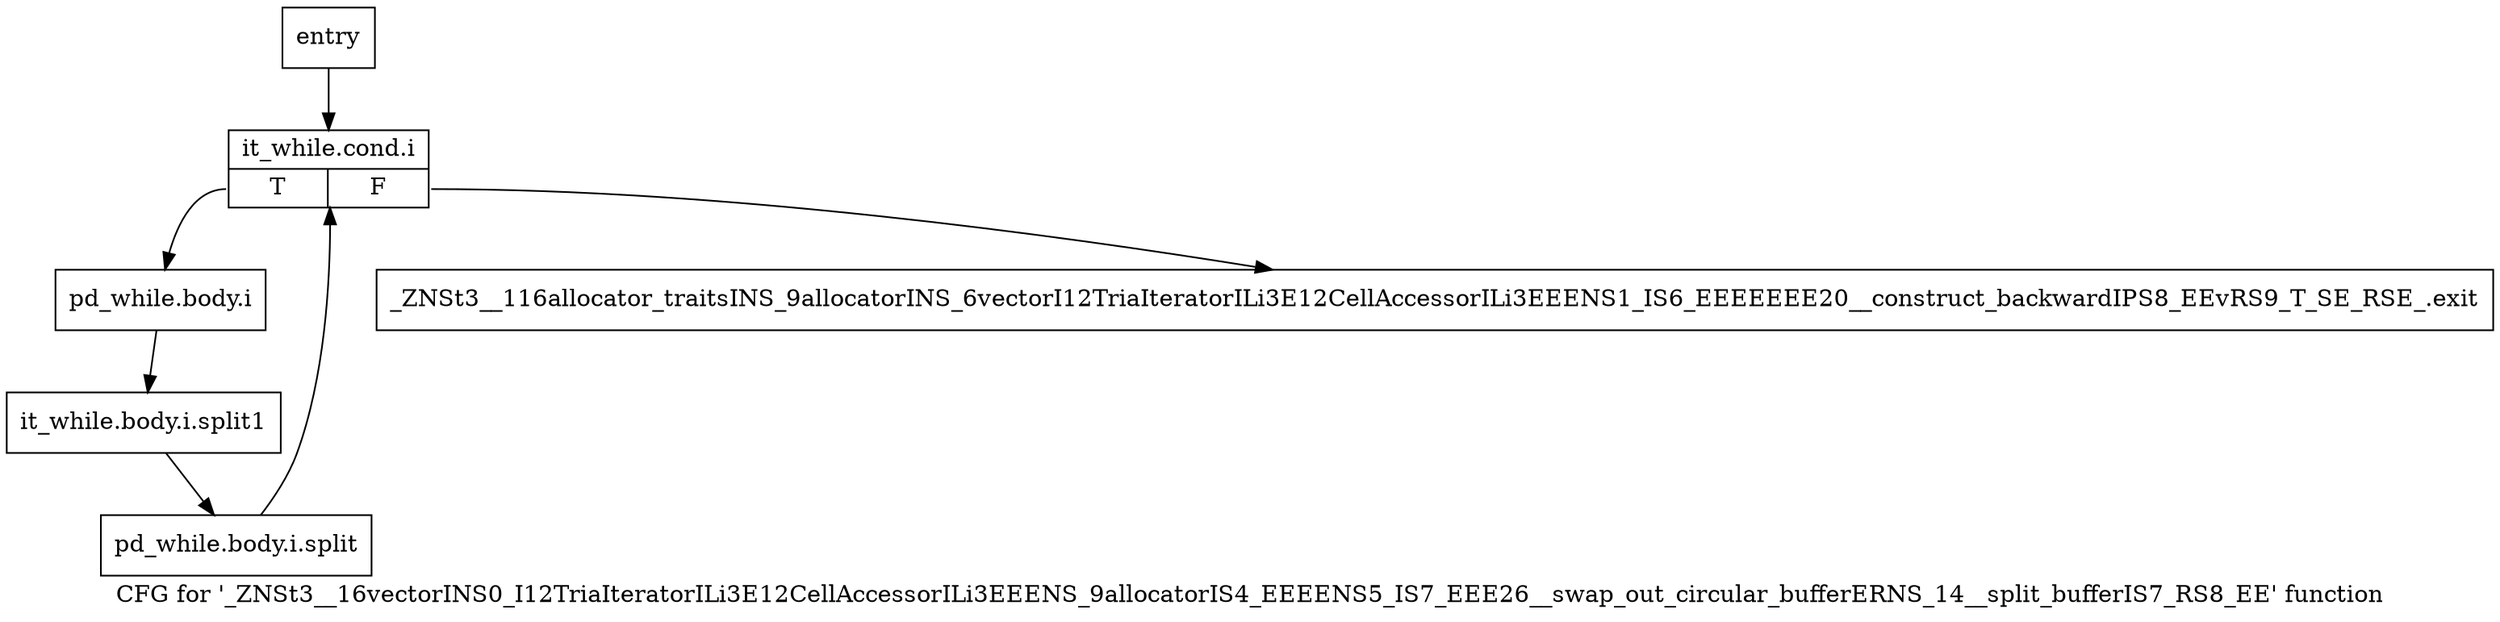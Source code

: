 digraph "CFG for '_ZNSt3__16vectorINS0_I12TriaIteratorILi3E12CellAccessorILi3EEENS_9allocatorIS4_EEEENS5_IS7_EEE26__swap_out_circular_bufferERNS_14__split_bufferIS7_RS8_EE' function" {
	label="CFG for '_ZNSt3__16vectorINS0_I12TriaIteratorILi3E12CellAccessorILi3EEENS_9allocatorIS4_EEEENS5_IS7_EEE26__swap_out_circular_bufferERNS_14__split_bufferIS7_RS8_EE' function";

	Node0x5f5ddb0 [shape=record,label="{entry}"];
	Node0x5f5ddb0 -> Node0x5f5de00;
	Node0x5f5de00 [shape=record,label="{it_while.cond.i|{<s0>T|<s1>F}}"];
	Node0x5f5de00:s0 -> Node0x5f5de50;
	Node0x5f5de00:s1 -> Node0x5f5dea0;
	Node0x5f5de50 [shape=record,label="{pd_while.body.i}"];
	Node0x5f5de50 -> Node0xa9ea2b0;
	Node0xa9ea2b0 [shape=record,label="{it_while.body.i.split1}"];
	Node0xa9ea2b0 -> Node0xa9ea530;
	Node0xa9ea530 [shape=record,label="{pd_while.body.i.split}"];
	Node0xa9ea530 -> Node0x5f5de00;
	Node0x5f5dea0 [shape=record,label="{_ZNSt3__116allocator_traitsINS_9allocatorINS_6vectorI12TriaIteratorILi3E12CellAccessorILi3EEENS1_IS6_EEEEEEE20__construct_backwardIPS8_EEvRS9_T_SE_RSE_.exit}"];
}
